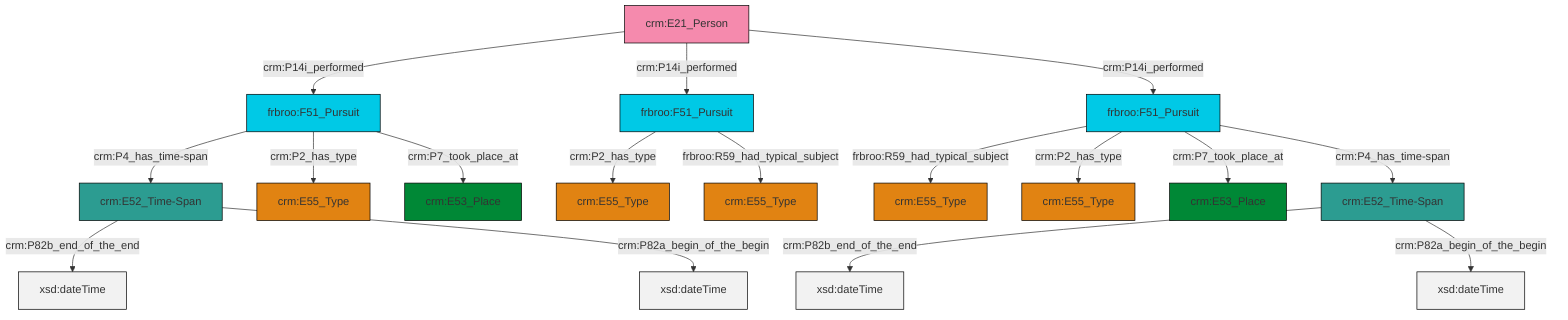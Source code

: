 graph TD
classDef Literal fill:#f2f2f2,stroke:#000000;
classDef CRM_Entity fill:#FFFFFF,stroke:#000000;
classDef Temporal_Entity fill:#00C9E6, stroke:#000000;
classDef Type fill:#E18312, stroke:#000000;
classDef Time-Span fill:#2C9C91, stroke:#000000;
classDef Appellation fill:#FFEB7F, stroke:#000000;
classDef Place fill:#008836, stroke:#000000;
classDef Persistent_Item fill:#B266B2, stroke:#000000;
classDef Conceptual_Object fill:#FFD700, stroke:#000000;
classDef Physical_Thing fill:#D2B48C, stroke:#000000;
classDef Actor fill:#f58aad, stroke:#000000;
classDef PC_Classes fill:#4ce600, stroke:#000000;
classDef Multi fill:#cccccc,stroke:#000000;

2["frbroo:F51_Pursuit"]:::Temporal_Entity -->|frbroo:R59_had_typical_subject| 3["crm:E55_Type"]:::Type
6["crm:E52_Time-Span"]:::Time-Span -->|crm:P82b_end_of_the_end| 7[xsd:dateTime]:::Literal
2["frbroo:F51_Pursuit"]:::Temporal_Entity -->|crm:P2_has_type| 8["crm:E55_Type"]:::Type
12["frbroo:F51_Pursuit"]:::Temporal_Entity -->|crm:P2_has_type| 13["crm:E55_Type"]:::Type
4["frbroo:F51_Pursuit"]:::Temporal_Entity -->|crm:P4_has_time-span| 6["crm:E52_Time-Span"]:::Time-Span
0["crm:E21_Person"]:::Actor -->|crm:P14i_performed| 4["frbroo:F51_Pursuit"]:::Temporal_Entity
2["frbroo:F51_Pursuit"]:::Temporal_Entity -->|crm:P7_took_place_at| 14["crm:E53_Place"]:::Place
4["frbroo:F51_Pursuit"]:::Temporal_Entity -->|crm:P2_has_type| 10["crm:E55_Type"]:::Type
4["frbroo:F51_Pursuit"]:::Temporal_Entity -->|crm:P7_took_place_at| 20["crm:E53_Place"]:::Place
23["crm:E52_Time-Span"]:::Time-Span -->|crm:P82b_end_of_the_end| 24[xsd:dateTime]:::Literal
0["crm:E21_Person"]:::Actor -->|crm:P14i_performed| 12["frbroo:F51_Pursuit"]:::Temporal_Entity
6["crm:E52_Time-Span"]:::Time-Span -->|crm:P82a_begin_of_the_begin| 27[xsd:dateTime]:::Literal
2["frbroo:F51_Pursuit"]:::Temporal_Entity -->|crm:P4_has_time-span| 23["crm:E52_Time-Span"]:::Time-Span
12["frbroo:F51_Pursuit"]:::Temporal_Entity -->|frbroo:R59_had_typical_subject| 18["crm:E55_Type"]:::Type
23["crm:E52_Time-Span"]:::Time-Span -->|crm:P82a_begin_of_the_begin| 31[xsd:dateTime]:::Literal
0["crm:E21_Person"]:::Actor -->|crm:P14i_performed| 2["frbroo:F51_Pursuit"]:::Temporal_Entity